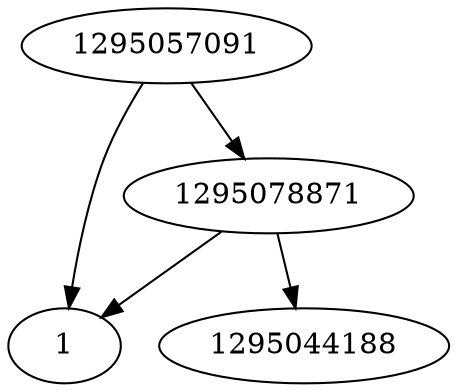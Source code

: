strict digraph  {
1;
1295057091;
1295044188;
1295078871;
1295057091 -> 1;
1295057091 -> 1295078871;
1295078871 -> 1;
1295078871 -> 1295044188;
}

